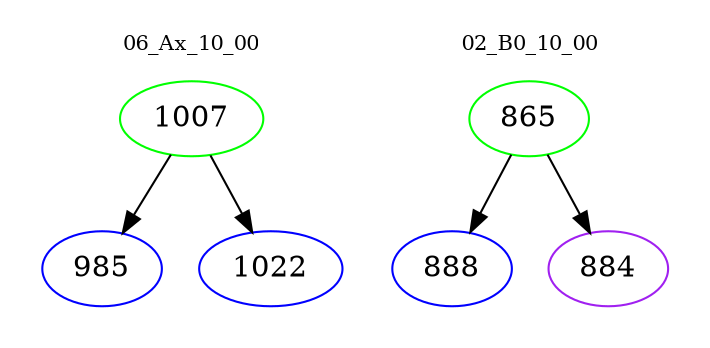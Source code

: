digraph{
subgraph cluster_0 {
color = white
label = "06_Ax_10_00";
fontsize=10;
T0_1007 [label="1007", color="green"]
T0_1007 -> T0_985 [color="black"]
T0_985 [label="985", color="blue"]
T0_1007 -> T0_1022 [color="black"]
T0_1022 [label="1022", color="blue"]
}
subgraph cluster_1 {
color = white
label = "02_B0_10_00";
fontsize=10;
T1_865 [label="865", color="green"]
T1_865 -> T1_888 [color="black"]
T1_888 [label="888", color="blue"]
T1_865 -> T1_884 [color="black"]
T1_884 [label="884", color="purple"]
}
}
